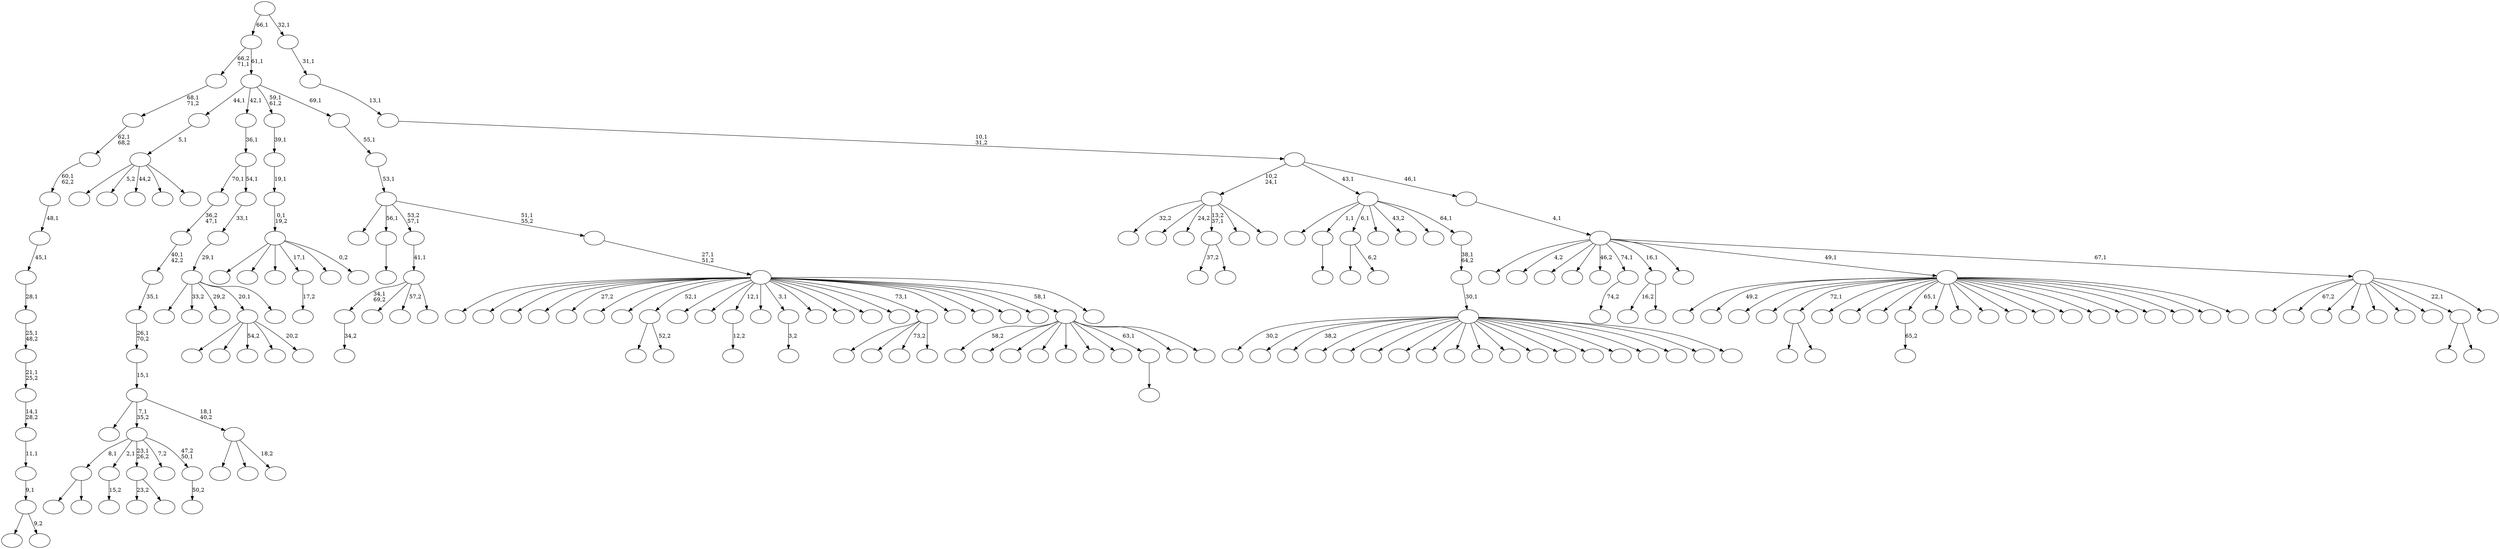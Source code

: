 digraph T {
	225 [label=""]
	224 [label=""]
	223 [label=""]
	222 [label=""]
	221 [label=""]
	220 [label=""]
	219 [label=""]
	218 [label=""]
	217 [label=""]
	216 [label=""]
	215 [label=""]
	214 [label=""]
	213 [label=""]
	212 [label=""]
	211 [label=""]
	210 [label=""]
	209 [label=""]
	208 [label=""]
	207 [label=""]
	206 [label=""]
	205 [label=""]
	204 [label=""]
	203 [label=""]
	202 [label=""]
	201 [label=""]
	200 [label=""]
	199 [label=""]
	198 [label=""]
	197 [label=""]
	196 [label=""]
	195 [label=""]
	194 [label=""]
	193 [label=""]
	192 [label=""]
	191 [label=""]
	190 [label=""]
	189 [label=""]
	188 [label=""]
	187 [label=""]
	186 [label=""]
	185 [label=""]
	184 [label=""]
	183 [label=""]
	182 [label=""]
	181 [label=""]
	180 [label=""]
	179 [label=""]
	178 [label=""]
	177 [label=""]
	176 [label=""]
	175 [label=""]
	174 [label=""]
	173 [label=""]
	172 [label=""]
	171 [label=""]
	170 [label=""]
	169 [label=""]
	168 [label=""]
	167 [label=""]
	166 [label=""]
	165 [label=""]
	164 [label=""]
	163 [label=""]
	162 [label=""]
	161 [label=""]
	160 [label=""]
	159 [label=""]
	158 [label=""]
	157 [label=""]
	156 [label=""]
	155 [label=""]
	154 [label=""]
	153 [label=""]
	152 [label=""]
	151 [label=""]
	150 [label=""]
	149 [label=""]
	148 [label=""]
	147 [label=""]
	146 [label=""]
	145 [label=""]
	144 [label=""]
	143 [label=""]
	142 [label=""]
	141 [label=""]
	140 [label=""]
	139 [label=""]
	138 [label=""]
	137 [label=""]
	136 [label=""]
	135 [label=""]
	134 [label=""]
	133 [label=""]
	132 [label=""]
	131 [label=""]
	130 [label=""]
	129 [label=""]
	128 [label=""]
	127 [label=""]
	126 [label=""]
	125 [label=""]
	124 [label=""]
	123 [label=""]
	122 [label=""]
	121 [label=""]
	120 [label=""]
	119 [label=""]
	118 [label=""]
	117 [label=""]
	116 [label=""]
	115 [label=""]
	114 [label=""]
	113 [label=""]
	112 [label=""]
	111 [label=""]
	110 [label=""]
	109 [label=""]
	108 [label=""]
	107 [label=""]
	106 [label=""]
	105 [label=""]
	104 [label=""]
	103 [label=""]
	102 [label=""]
	101 [label=""]
	100 [label=""]
	99 [label=""]
	98 [label=""]
	97 [label=""]
	96 [label=""]
	95 [label=""]
	94 [label=""]
	93 [label=""]
	92 [label=""]
	91 [label=""]
	90 [label=""]
	89 [label=""]
	88 [label=""]
	87 [label=""]
	86 [label=""]
	85 [label=""]
	84 [label=""]
	83 [label=""]
	82 [label=""]
	81 [label=""]
	80 [label=""]
	79 [label=""]
	78 [label=""]
	77 [label=""]
	76 [label=""]
	75 [label=""]
	74 [label=""]
	73 [label=""]
	72 [label=""]
	71 [label=""]
	70 [label=""]
	69 [label=""]
	68 [label=""]
	67 [label=""]
	66 [label=""]
	65 [label=""]
	64 [label=""]
	63 [label=""]
	62 [label=""]
	61 [label=""]
	60 [label=""]
	59 [label=""]
	58 [label=""]
	57 [label=""]
	56 [label=""]
	55 [label=""]
	54 [label=""]
	53 [label=""]
	52 [label=""]
	51 [label=""]
	50 [label=""]
	49 [label=""]
	48 [label=""]
	47 [label=""]
	46 [label=""]
	45 [label=""]
	44 [label=""]
	43 [label=""]
	42 [label=""]
	41 [label=""]
	40 [label=""]
	39 [label=""]
	38 [label=""]
	37 [label=""]
	36 [label=""]
	35 [label=""]
	34 [label=""]
	33 [label=""]
	32 [label=""]
	31 [label=""]
	30 [label=""]
	29 [label=""]
	28 [label=""]
	27 [label=""]
	26 [label=""]
	25 [label=""]
	24 [label=""]
	23 [label=""]
	22 [label=""]
	21 [label=""]
	20 [label=""]
	19 [label=""]
	18 [label=""]
	17 [label=""]
	16 [label=""]
	15 [label=""]
	14 [label=""]
	13 [label=""]
	12 [label=""]
	11 [label=""]
	10 [label=""]
	9 [label=""]
	8 [label=""]
	7 [label=""]
	6 [label=""]
	5 [label=""]
	4 [label=""]
	3 [label=""]
	2 [label=""]
	1 [label=""]
	0 [label=""]
	218 -> 222 [label=""]
	218 -> 219 [label=""]
	192 -> 195 [label=""]
	192 -> 193 [label=""]
	189 -> 190 [label=""]
	181 -> 182 [label="15,2"]
	175 -> 176 [label=""]
	172 -> 188 [label=""]
	172 -> 173 [label="6,2"]
	168 -> 201 [label="23,2"]
	168 -> 169 [label=""]
	165 -> 166 [label="65,2"]
	156 -> 157 [label="34,2"]
	145 -> 178 [label=""]
	145 -> 146 [label="52,2"]
	134 -> 135 [label="50,2"]
	133 -> 218 [label="8,1"]
	133 -> 181 [label="2,1"]
	133 -> 168 [label="23,1\n26,2"]
	133 -> 155 [label="7,2"]
	133 -> 134 [label="47,2\n50,1"]
	124 -> 125 [label="12,2"]
	121 -> 156 [label="34,1\n69,2"]
	121 -> 152 [label=""]
	121 -> 136 [label="57,2"]
	121 -> 122 [label=""]
	120 -> 121 [label="41,1"]
	114 -> 209 [label=""]
	114 -> 115 [label="9,2"]
	113 -> 114 [label="9,1"]
	112 -> 113 [label="11,1"]
	111 -> 112 [label="14,1\n28,2"]
	110 -> 111 [label="21,1\n25,2"]
	109 -> 110 [label="25,1\n48,2"]
	108 -> 109 [label="28,1"]
	107 -> 108 [label="45,1"]
	106 -> 107 [label="48,1"]
	105 -> 106 [label="60,1\n62,2"]
	104 -> 105 [label="62,1\n68,2"]
	103 -> 104 [label="68,1\n71,2"]
	100 -> 101 [label="3,2"]
	93 -> 94 [label="17,2"]
	91 -> 203 [label=""]
	91 -> 148 [label="5,2"]
	91 -> 131 [label="44,2"]
	91 -> 126 [label=""]
	91 -> 92 [label=""]
	90 -> 91 [label="5,1"]
	88 -> 147 [label="37,2"]
	88 -> 89 [label=""]
	78 -> 223 [label=""]
	78 -> 139 [label=""]
	78 -> 79 [label="18,2"]
	77 -> 216 [label=""]
	77 -> 133 [label="7,1\n35,2"]
	77 -> 78 [label="18,1\n40,2"]
	76 -> 77 [label="15,1"]
	75 -> 76 [label="26,1\n70,2"]
	74 -> 75 [label="35,1"]
	73 -> 74 [label="40,1\n42,2"]
	72 -> 73 [label="36,2\n47,1"]
	70 -> 87 [label=""]
	70 -> 71 [label=""]
	64 -> 65 [label="74,2"]
	60 -> 161 [label=""]
	60 -> 144 [label=""]
	60 -> 123 [label="54,2"]
	60 -> 83 [label=""]
	60 -> 61 [label="20,2"]
	57 -> 199 [label=""]
	57 -> 198 [label=""]
	57 -> 187 [label="73,2"]
	57 -> 58 [label=""]
	49 -> 204 [label=""]
	49 -> 149 [label="33,2"]
	49 -> 69 [label="29,2"]
	49 -> 60 [label="20,1"]
	49 -> 50 [label=""]
	48 -> 49 [label="29,1"]
	47 -> 48 [label="33,1"]
	46 -> 72 [label="70,1"]
	46 -> 47 [label="54,1"]
	45 -> 46 [label="36,1"]
	41 -> 42 [label=""]
	38 -> 63 [label="16,2"]
	38 -> 39 [label=""]
	33 -> 220 [label=""]
	33 -> 213 [label="49,2"]
	33 -> 211 [label=""]
	33 -> 196 [label=""]
	33 -> 192 [label="72,1"]
	33 -> 184 [label=""]
	33 -> 170 [label=""]
	33 -> 167 [label=""]
	33 -> 165 [label="65,1"]
	33 -> 164 [label=""]
	33 -> 163 [label=""]
	33 -> 162 [label=""]
	33 -> 150 [label=""]
	33 -> 143 [label=""]
	33 -> 137 [label=""]
	33 -> 86 [label=""]
	33 -> 85 [label=""]
	33 -> 66 [label=""]
	33 -> 54 [label=""]
	33 -> 51 [label=""]
	33 -> 34 [label=""]
	30 -> 202 [label="32,2"]
	30 -> 185 [label=""]
	30 -> 141 [label="24,2"]
	30 -> 88 [label="13,2\n37,1"]
	30 -> 52 [label=""]
	30 -> 31 [label=""]
	28 -> 206 [label="58,2"]
	28 -> 159 [label=""]
	28 -> 142 [label=""]
	28 -> 140 [label=""]
	28 -> 118 [label=""]
	28 -> 99 [label=""]
	28 -> 44 [label=""]
	28 -> 41 [label="63,1"]
	28 -> 40 [label=""]
	28 -> 29 [label=""]
	26 -> 200 [label=""]
	26 -> 132 [label=""]
	26 -> 116 [label=""]
	26 -> 93 [label="17,1"]
	26 -> 32 [label=""]
	26 -> 27 [label="0,2"]
	25 -> 26 [label="0,1\n19,2"]
	24 -> 25 [label="19,1"]
	23 -> 24 [label="39,1"]
	21 -> 224 [label=""]
	21 -> 214 [label=""]
	21 -> 208 [label=""]
	21 -> 205 [label=""]
	21 -> 194 [label="27,2"]
	21 -> 191 [label=""]
	21 -> 179 [label=""]
	21 -> 145 [label="52,1"]
	21 -> 138 [label=""]
	21 -> 128 [label=""]
	21 -> 124 [label="12,1"]
	21 -> 117 [label=""]
	21 -> 100 [label="3,1"]
	21 -> 84 [label=""]
	21 -> 80 [label=""]
	21 -> 62 [label=""]
	21 -> 59 [label=""]
	21 -> 57 [label="73,1"]
	21 -> 56 [label=""]
	21 -> 53 [label=""]
	21 -> 43 [label=""]
	21 -> 35 [label=""]
	21 -> 28 [label="58,1"]
	21 -> 22 [label=""]
	20 -> 21 [label="27,1\n51,2"]
	19 -> 197 [label=""]
	19 -> 189 [label="56,1"]
	19 -> 120 [label="53,2\n57,1"]
	19 -> 20 [label="51,1\n55,2"]
	18 -> 19 [label="53,1"]
	17 -> 18 [label="55,1"]
	16 -> 90 [label="44,1"]
	16 -> 45 [label="42,1"]
	16 -> 23 [label="59,1\n61,2"]
	16 -> 17 [label="69,1"]
	15 -> 103 [label="66,2\n71,1"]
	15 -> 16 [label="61,1"]
	12 -> 221 [label="30,2"]
	12 -> 217 [label=""]
	12 -> 212 [label="38,2"]
	12 -> 210 [label=""]
	12 -> 183 [label=""]
	12 -> 174 [label=""]
	12 -> 171 [label=""]
	12 -> 151 [label=""]
	12 -> 119 [label=""]
	12 -> 98 [label=""]
	12 -> 97 [label=""]
	12 -> 96 [label=""]
	12 -> 82 [label=""]
	12 -> 81 [label=""]
	12 -> 68 [label=""]
	12 -> 67 [label=""]
	12 -> 55 [label=""]
	12 -> 14 [label=""]
	12 -> 13 [label=""]
	11 -> 12 [label="30,1"]
	10 -> 11 [label="38,1\n64,2"]
	9 -> 215 [label=""]
	9 -> 175 [label="1,1"]
	9 -> 172 [label="6,1"]
	9 -> 160 [label=""]
	9 -> 95 [label="43,2"]
	9 -> 37 [label=""]
	9 -> 10 [label="64,1"]
	7 -> 225 [label=""]
	7 -> 186 [label="67,2"]
	7 -> 177 [label=""]
	7 -> 158 [label=""]
	7 -> 154 [label=""]
	7 -> 130 [label=""]
	7 -> 127 [label=""]
	7 -> 70 [label="22,1"]
	7 -> 8 [label=""]
	6 -> 207 [label=""]
	6 -> 180 [label="4,2"]
	6 -> 153 [label=""]
	6 -> 129 [label=""]
	6 -> 102 [label="46,2"]
	6 -> 64 [label="74,1"]
	6 -> 38 [label="16,1"]
	6 -> 36 [label=""]
	6 -> 33 [label="49,1"]
	6 -> 7 [label="67,1"]
	5 -> 6 [label="4,1"]
	4 -> 30 [label="10,2\n24,1"]
	4 -> 9 [label="43,1"]
	4 -> 5 [label="46,1"]
	3 -> 4 [label="10,1\n31,2"]
	2 -> 3 [label="13,1"]
	1 -> 2 [label="31,1"]
	0 -> 15 [label="66,1"]
	0 -> 1 [label="32,1"]
}
